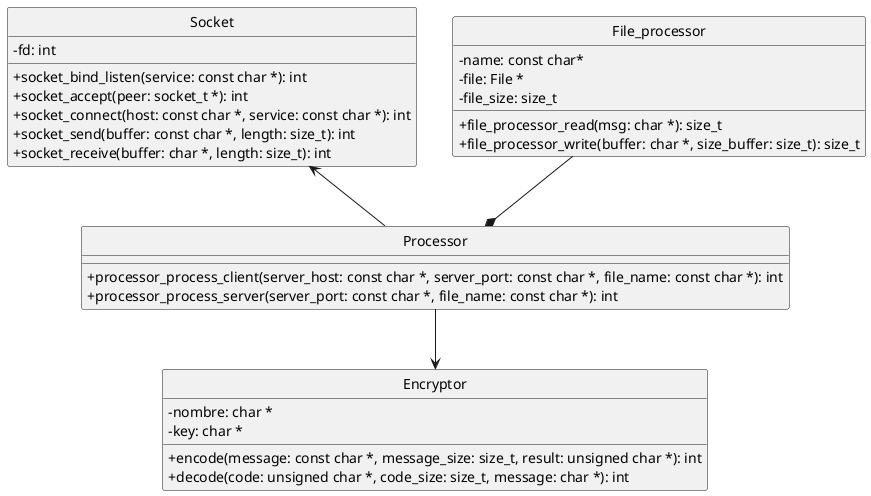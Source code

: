 @startuml Processor inferior
hide circles
skinparam ClassAttributeIconSize 0
hide interface fields

Class Encryptor{
    -nombre: char *
    -key: char *
    +encode(message: const char *, message_size: size_t, result: unsigned char *): int
    +decode(code: unsigned char *, code_size: size_t, message: char *): int
}

Class Socket{
    -fd: int
    +socket_bind_listen(service: const char *): int
    +socket_accept(peer: socket_t *): int
    +socket_connect(host: const char *, service: const char *): int
    +socket_send(buffer: const char *, length: size_t): int
    +socket_receive(buffer: char *, length: size_t): int
}

Class File_processor{
    -name: const char*
    -file: File *
    -file_size: size_t
    +file_processor_read(msg: char *): size_t
    +file_processor_write(buffer: char *, size_buffer: size_t): size_t
}

class Processor{
    +processor_process_client(server_host: const char *, server_port: const char *, file_name: const char *): int
    +processor_process_server(server_port: const char *, file_name: const char *): int
}

Processor *-up- File_processor
Processor -up-> Socket
Processor -down-> Encryptor

@enduml
